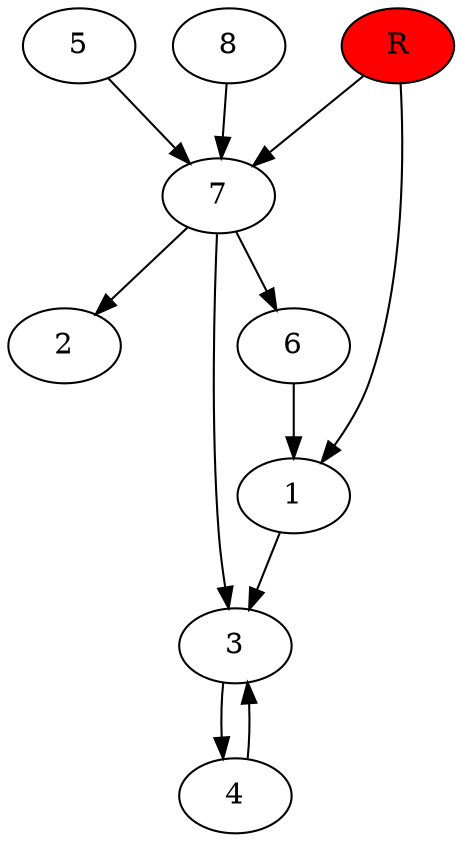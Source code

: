 digraph prb19187 {
	1
	2
	3
	4
	5
	6
	7
	8
	R [fillcolor="#ff0000" style=filled]
	1 -> 3
	3 -> 4
	4 -> 3
	5 -> 7
	6 -> 1
	7 -> 2
	7 -> 3
	7 -> 6
	8 -> 7
	R -> 1
	R -> 7
}
